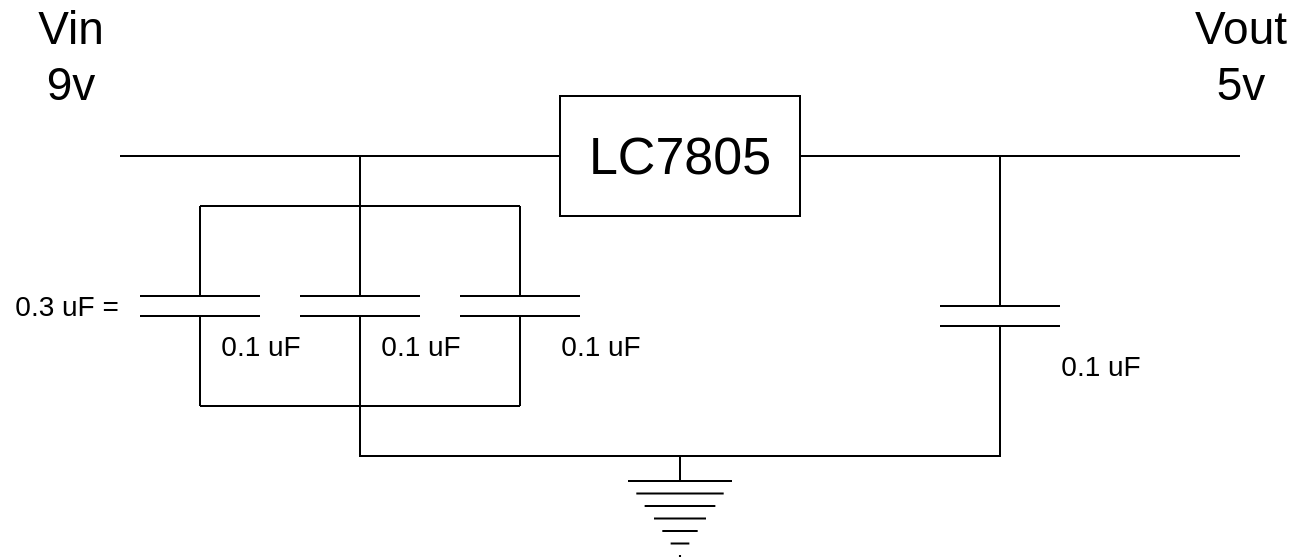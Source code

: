 <mxfile version="13.8.2" type="github">
  <diagram name="Page-1" id="7e0a89b8-554c-2b80-1dc8-d5c74ca68de4">
    <mxGraphModel dx="1125" dy="615" grid="1" gridSize="10" guides="1" tooltips="1" connect="1" arrows="1" fold="1" page="1" pageScale="1" pageWidth="1100" pageHeight="850" background="#ffffff" math="0" shadow="0">
      <root>
        <mxCell id="0" />
        <mxCell id="1" parent="0" />
        <mxCell id="AjZ5n-M7ejd30T08TzAp-1" value="&lt;font style=&quot;font-size: 26px&quot;&gt;LC7805&lt;/font&gt;" style="rounded=0;whiteSpace=wrap;html=1;" parent="1" vertex="1">
          <mxGeometry x="420" y="290" width="120" height="60" as="geometry" />
        </mxCell>
        <mxCell id="AjZ5n-M7ejd30T08TzAp-2" value="" style="endArrow=none;html=1;entryX=0;entryY=0.5;entryDx=0;entryDy=0;" parent="1" target="AjZ5n-M7ejd30T08TzAp-1" edge="1">
          <mxGeometry width="50" height="50" relative="1" as="geometry">
            <mxPoint x="200" y="320" as="sourcePoint" />
            <mxPoint x="470" y="420" as="targetPoint" />
          </mxGeometry>
        </mxCell>
        <mxCell id="AjZ5n-M7ejd30T08TzAp-3" value="&lt;div&gt;&lt;font style=&quot;font-size: 23px&quot;&gt;Vin&lt;/font&gt;&lt;/div&gt;&lt;div&gt;&lt;font style=&quot;font-size: 23px&quot;&gt;9v&lt;br&gt;&lt;/font&gt;&lt;/div&gt;" style="text;html=1;align=center;verticalAlign=middle;resizable=0;points=[];autosize=1;" parent="1" vertex="1">
          <mxGeometry x="150" y="250" width="50" height="40" as="geometry" />
        </mxCell>
        <mxCell id="AjZ5n-M7ejd30T08TzAp-4" value="" style="endArrow=none;html=1;exitX=1;exitY=0.5;exitDx=0;exitDy=0;" parent="1" source="AjZ5n-M7ejd30T08TzAp-1" edge="1">
          <mxGeometry width="50" height="50" relative="1" as="geometry">
            <mxPoint x="630" y="460" as="sourcePoint" />
            <mxPoint x="760" y="320" as="targetPoint" />
          </mxGeometry>
        </mxCell>
        <mxCell id="AjZ5n-M7ejd30T08TzAp-5" value="&lt;div&gt;&lt;font style=&quot;font-size: 23px&quot;&gt;Vout&lt;/font&gt;&lt;/div&gt;&lt;div&gt;&lt;font style=&quot;font-size: 23px&quot;&gt;5v&lt;br&gt;&lt;/font&gt;&lt;/div&gt;" style="text;html=1;align=center;verticalAlign=middle;resizable=0;points=[];autosize=1;" parent="1" vertex="1">
          <mxGeometry x="730" y="250" width="60" height="40" as="geometry" />
        </mxCell>
        <mxCell id="AjZ5n-M7ejd30T08TzAp-8" value="" style="pointerEvents=1;verticalLabelPosition=bottom;shadow=0;dashed=0;align=center;html=1;verticalAlign=top;shape=mxgraph.electrical.capacitors.capacitor_1;rotation=90;" parent="1" vertex="1">
          <mxGeometry x="590" y="370" width="100" height="60" as="geometry" />
        </mxCell>
        <mxCell id="AjZ5n-M7ejd30T08TzAp-9" value="" style="pointerEvents=1;verticalLabelPosition=bottom;shadow=0;dashed=0;align=center;html=1;verticalAlign=top;shape=mxgraph.electrical.signal_sources.protective_earth;" parent="1" vertex="1">
          <mxGeometry x="454" y="470" width="52" height="50" as="geometry" />
        </mxCell>
        <mxCell id="AjZ5n-M7ejd30T08TzAp-10" value="" style="endArrow=none;html=1;entryX=0;entryY=0.5;entryDx=0;entryDy=0;entryPerimeter=0;" parent="1" edge="1">
          <mxGeometry width="50" height="50" relative="1" as="geometry">
            <mxPoint x="320" y="320" as="sourcePoint" />
            <mxPoint x="320" y="350" as="targetPoint" />
          </mxGeometry>
        </mxCell>
        <mxCell id="AjZ5n-M7ejd30T08TzAp-11" value="" style="endArrow=none;html=1;exitX=1;exitY=0.5;exitDx=0;exitDy=0;exitPerimeter=0;entryX=0.5;entryY=0;entryDx=0;entryDy=0;entryPerimeter=0;rounded=0;" parent="1" target="AjZ5n-M7ejd30T08TzAp-9" edge="1">
          <mxGeometry width="50" height="50" relative="1" as="geometry">
            <mxPoint x="320" y="450" as="sourcePoint" />
            <mxPoint x="480" y="440" as="targetPoint" />
            <Array as="points">
              <mxPoint x="320" y="470" />
            </Array>
          </mxGeometry>
        </mxCell>
        <mxCell id="AjZ5n-M7ejd30T08TzAp-12" value="" style="endArrow=none;html=1;exitX=1;exitY=0.5;exitDx=0;exitDy=0;exitPerimeter=0;entryX=0.5;entryY=0;entryDx=0;entryDy=0;entryPerimeter=0;rounded=0;" parent="1" source="AjZ5n-M7ejd30T08TzAp-8" target="AjZ5n-M7ejd30T08TzAp-9" edge="1">
          <mxGeometry width="50" height="50" relative="1" as="geometry">
            <mxPoint x="430" y="490" as="sourcePoint" />
            <mxPoint x="480" y="440" as="targetPoint" />
            <Array as="points">
              <mxPoint x="640" y="470" />
            </Array>
          </mxGeometry>
        </mxCell>
        <mxCell id="AjZ5n-M7ejd30T08TzAp-13" value="" style="endArrow=none;html=1;entryX=0;entryY=0.5;entryDx=0;entryDy=0;entryPerimeter=0;" parent="1" target="AjZ5n-M7ejd30T08TzAp-8" edge="1">
          <mxGeometry width="50" height="50" relative="1" as="geometry">
            <mxPoint x="640" y="320" as="sourcePoint" />
            <mxPoint x="480" y="440" as="targetPoint" />
          </mxGeometry>
        </mxCell>
        <mxCell id="AjZ5n-M7ejd30T08TzAp-15" value="&lt;font style=&quot;font-size: 14px&quot;&gt;0.3 uF =&amp;nbsp; &lt;br&gt;&lt;/font&gt;" style="text;html=1;align=center;verticalAlign=middle;resizable=0;points=[];autosize=1;" parent="1" vertex="1">
          <mxGeometry x="140" y="385" width="70" height="20" as="geometry" />
        </mxCell>
        <mxCell id="AjZ5n-M7ejd30T08TzAp-16" value="&lt;font style=&quot;font-size: 14px&quot;&gt;0.1 uF&lt;br&gt;&lt;/font&gt;" style="text;html=1;align=center;verticalAlign=middle;resizable=0;points=[];autosize=1;" parent="1" vertex="1">
          <mxGeometry x="660" y="415" width="60" height="20" as="geometry" />
        </mxCell>
        <mxCell id="AjZ5n-M7ejd30T08TzAp-17" value="" style="pointerEvents=1;verticalLabelPosition=bottom;shadow=0;dashed=0;align=center;html=1;verticalAlign=top;shape=mxgraph.electrical.capacitors.capacitor_1;rotation=90;" parent="1" vertex="1">
          <mxGeometry x="190" y="365" width="100" height="60" as="geometry" />
        </mxCell>
        <mxCell id="AjZ5n-M7ejd30T08TzAp-18" value="" style="pointerEvents=1;verticalLabelPosition=bottom;shadow=0;dashed=0;align=center;html=1;verticalAlign=top;shape=mxgraph.electrical.capacitors.capacitor_1;rotation=90;" parent="1" vertex="1">
          <mxGeometry x="270" y="365" width="100" height="60" as="geometry" />
        </mxCell>
        <mxCell id="AjZ5n-M7ejd30T08TzAp-19" value="" style="pointerEvents=1;verticalLabelPosition=bottom;shadow=0;dashed=0;align=center;html=1;verticalAlign=top;shape=mxgraph.electrical.capacitors.capacitor_1;rotation=90;" parent="1" vertex="1">
          <mxGeometry x="350" y="365" width="100" height="60" as="geometry" />
        </mxCell>
        <mxCell id="AjZ5n-M7ejd30T08TzAp-20" value="" style="endArrow=none;html=1;exitX=1;exitY=0.5;exitDx=0;exitDy=0;exitPerimeter=0;entryX=1;entryY=0.5;entryDx=0;entryDy=0;entryPerimeter=0;" parent="1" source="AjZ5n-M7ejd30T08TzAp-18" target="AjZ5n-M7ejd30T08TzAp-17" edge="1">
          <mxGeometry width="50" height="50" relative="1" as="geometry">
            <mxPoint x="310" y="335" as="sourcePoint" />
            <mxPoint x="360" y="285" as="targetPoint" />
          </mxGeometry>
        </mxCell>
        <mxCell id="AjZ5n-M7ejd30T08TzAp-21" value="" style="endArrow=none;html=1;entryX=1;entryY=0.5;entryDx=0;entryDy=0;entryPerimeter=0;exitX=1;exitY=0.5;exitDx=0;exitDy=0;exitPerimeter=0;" parent="1" source="AjZ5n-M7ejd30T08TzAp-18" target="AjZ5n-M7ejd30T08TzAp-19" edge="1">
          <mxGeometry width="50" height="50" relative="1" as="geometry">
            <mxPoint x="310" y="335" as="sourcePoint" />
            <mxPoint x="360" y="285" as="targetPoint" />
          </mxGeometry>
        </mxCell>
        <mxCell id="AjZ5n-M7ejd30T08TzAp-22" value="" style="endArrow=none;html=1;entryX=0;entryY=0.5;entryDx=0;entryDy=0;entryPerimeter=0;exitX=0;exitY=0.5;exitDx=0;exitDy=0;exitPerimeter=0;" parent="1" source="AjZ5n-M7ejd30T08TzAp-18" target="AjZ5n-M7ejd30T08TzAp-19" edge="1">
          <mxGeometry width="50" height="50" relative="1" as="geometry">
            <mxPoint x="310" y="335" as="sourcePoint" />
            <mxPoint x="360" y="285" as="targetPoint" />
          </mxGeometry>
        </mxCell>
        <mxCell id="AjZ5n-M7ejd30T08TzAp-23" value="" style="endArrow=none;html=1;exitX=0;exitY=0.5;exitDx=0;exitDy=0;exitPerimeter=0;entryX=0;entryY=0.5;entryDx=0;entryDy=0;entryPerimeter=0;" parent="1" source="AjZ5n-M7ejd30T08TzAp-17" target="AjZ5n-M7ejd30T08TzAp-18" edge="1">
          <mxGeometry width="50" height="50" relative="1" as="geometry">
            <mxPoint x="310" y="335" as="sourcePoint" />
            <mxPoint x="360" y="285" as="targetPoint" />
          </mxGeometry>
        </mxCell>
        <mxCell id="AjZ5n-M7ejd30T08TzAp-24" value="" style="endArrow=none;html=1;" parent="1" edge="1">
          <mxGeometry width="50" height="50" relative="1" as="geometry">
            <mxPoint x="320" y="445" as="sourcePoint" />
            <mxPoint x="320" y="470" as="targetPoint" />
          </mxGeometry>
        </mxCell>
        <mxCell id="AjZ5n-M7ejd30T08TzAp-25" value="" style="endArrow=none;html=1;" parent="1" edge="1">
          <mxGeometry width="50" height="50" relative="1" as="geometry">
            <mxPoint x="320" y="345" as="sourcePoint" />
            <mxPoint x="320" y="320" as="targetPoint" />
          </mxGeometry>
        </mxCell>
        <mxCell id="AjZ5n-M7ejd30T08TzAp-26" value="&lt;font style=&quot;font-size: 14px&quot;&gt;0.1 uF&lt;br&gt;&lt;/font&gt;" style="text;html=1;align=center;verticalAlign=middle;resizable=0;points=[];autosize=1;" parent="1" vertex="1">
          <mxGeometry x="410" y="405" width="60" height="20" as="geometry" />
        </mxCell>
        <mxCell id="AjZ5n-M7ejd30T08TzAp-27" value="&lt;font style=&quot;font-size: 14px&quot;&gt;0.1 uF&lt;br&gt;&lt;/font&gt;" style="text;html=1;align=center;verticalAlign=middle;resizable=0;points=[];autosize=1;" parent="1" vertex="1">
          <mxGeometry x="320" y="405" width="60" height="20" as="geometry" />
        </mxCell>
        <mxCell id="AjZ5n-M7ejd30T08TzAp-28" value="&lt;font style=&quot;font-size: 14px&quot;&gt;0.1 uF&lt;br&gt;&lt;/font&gt;" style="text;html=1;align=center;verticalAlign=middle;resizable=0;points=[];autosize=1;" parent="1" vertex="1">
          <mxGeometry x="240" y="405" width="60" height="20" as="geometry" />
        </mxCell>
      </root>
    </mxGraphModel>
  </diagram>
</mxfile>
